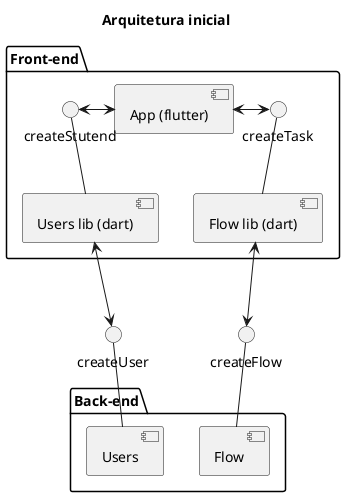 @startuml
title Arquitetura inicial

package "Front-end" {
  [App (flutter)] as gui

  [Users lib (dart)] as comUser
  [Flow lib (dart)] as comFlow

  comFlow -up- createTask
  gui <-> createTask


  comUser -up- createStutend
  createStutend <-> gui
}

comUser <--> createUser
comFlow <--> createFlow


package "Back-end" {
  [Users] as users
  createUser -- users
  [Flow] as flow
  createFlow -- flow
}
@enduml